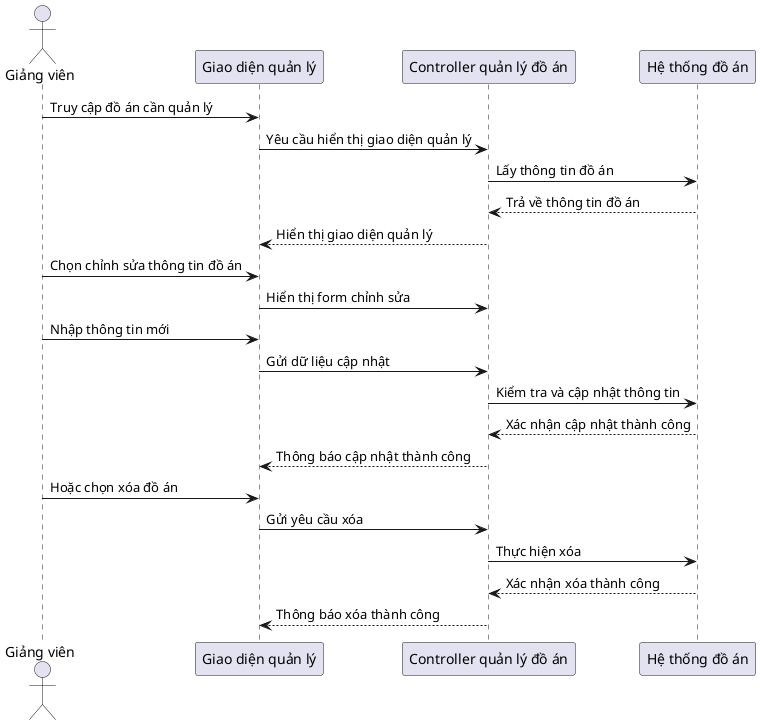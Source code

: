 @startuml
actor "Giảng viên" as GV
participant "Giao diện quản lý" as UI
participant "Controller quản lý đồ án" as Controller
participant "Hệ thống đồ án" as System

GV -> UI : Truy cập đồ án cần quản lý
UI -> Controller : Yêu cầu hiển thị giao diện quản lý
Controller -> System : Lấy thông tin đồ án
System --> Controller : Trả về thông tin đồ án
Controller --> UI : Hiển thị giao diện quản lý

GV -> UI : Chọn chỉnh sửa thông tin đồ án
UI -> Controller : Hiển thị form chỉnh sửa

GV -> UI : Nhập thông tin mới
UI -> Controller : Gửi dữ liệu cập nhật
Controller -> System : Kiểm tra và cập nhật thông tin
System --> Controller : Xác nhận cập nhật thành công
Controller --> UI : Thông báo cập nhật thành công

GV -> UI : Hoặc chọn xóa đồ án
UI -> Controller : Gửi yêu cầu xóa
Controller -> System : Thực hiện xóa
System --> Controller : Xác nhận xóa thành công
Controller --> UI : Thông báo xóa thành công
@enduml